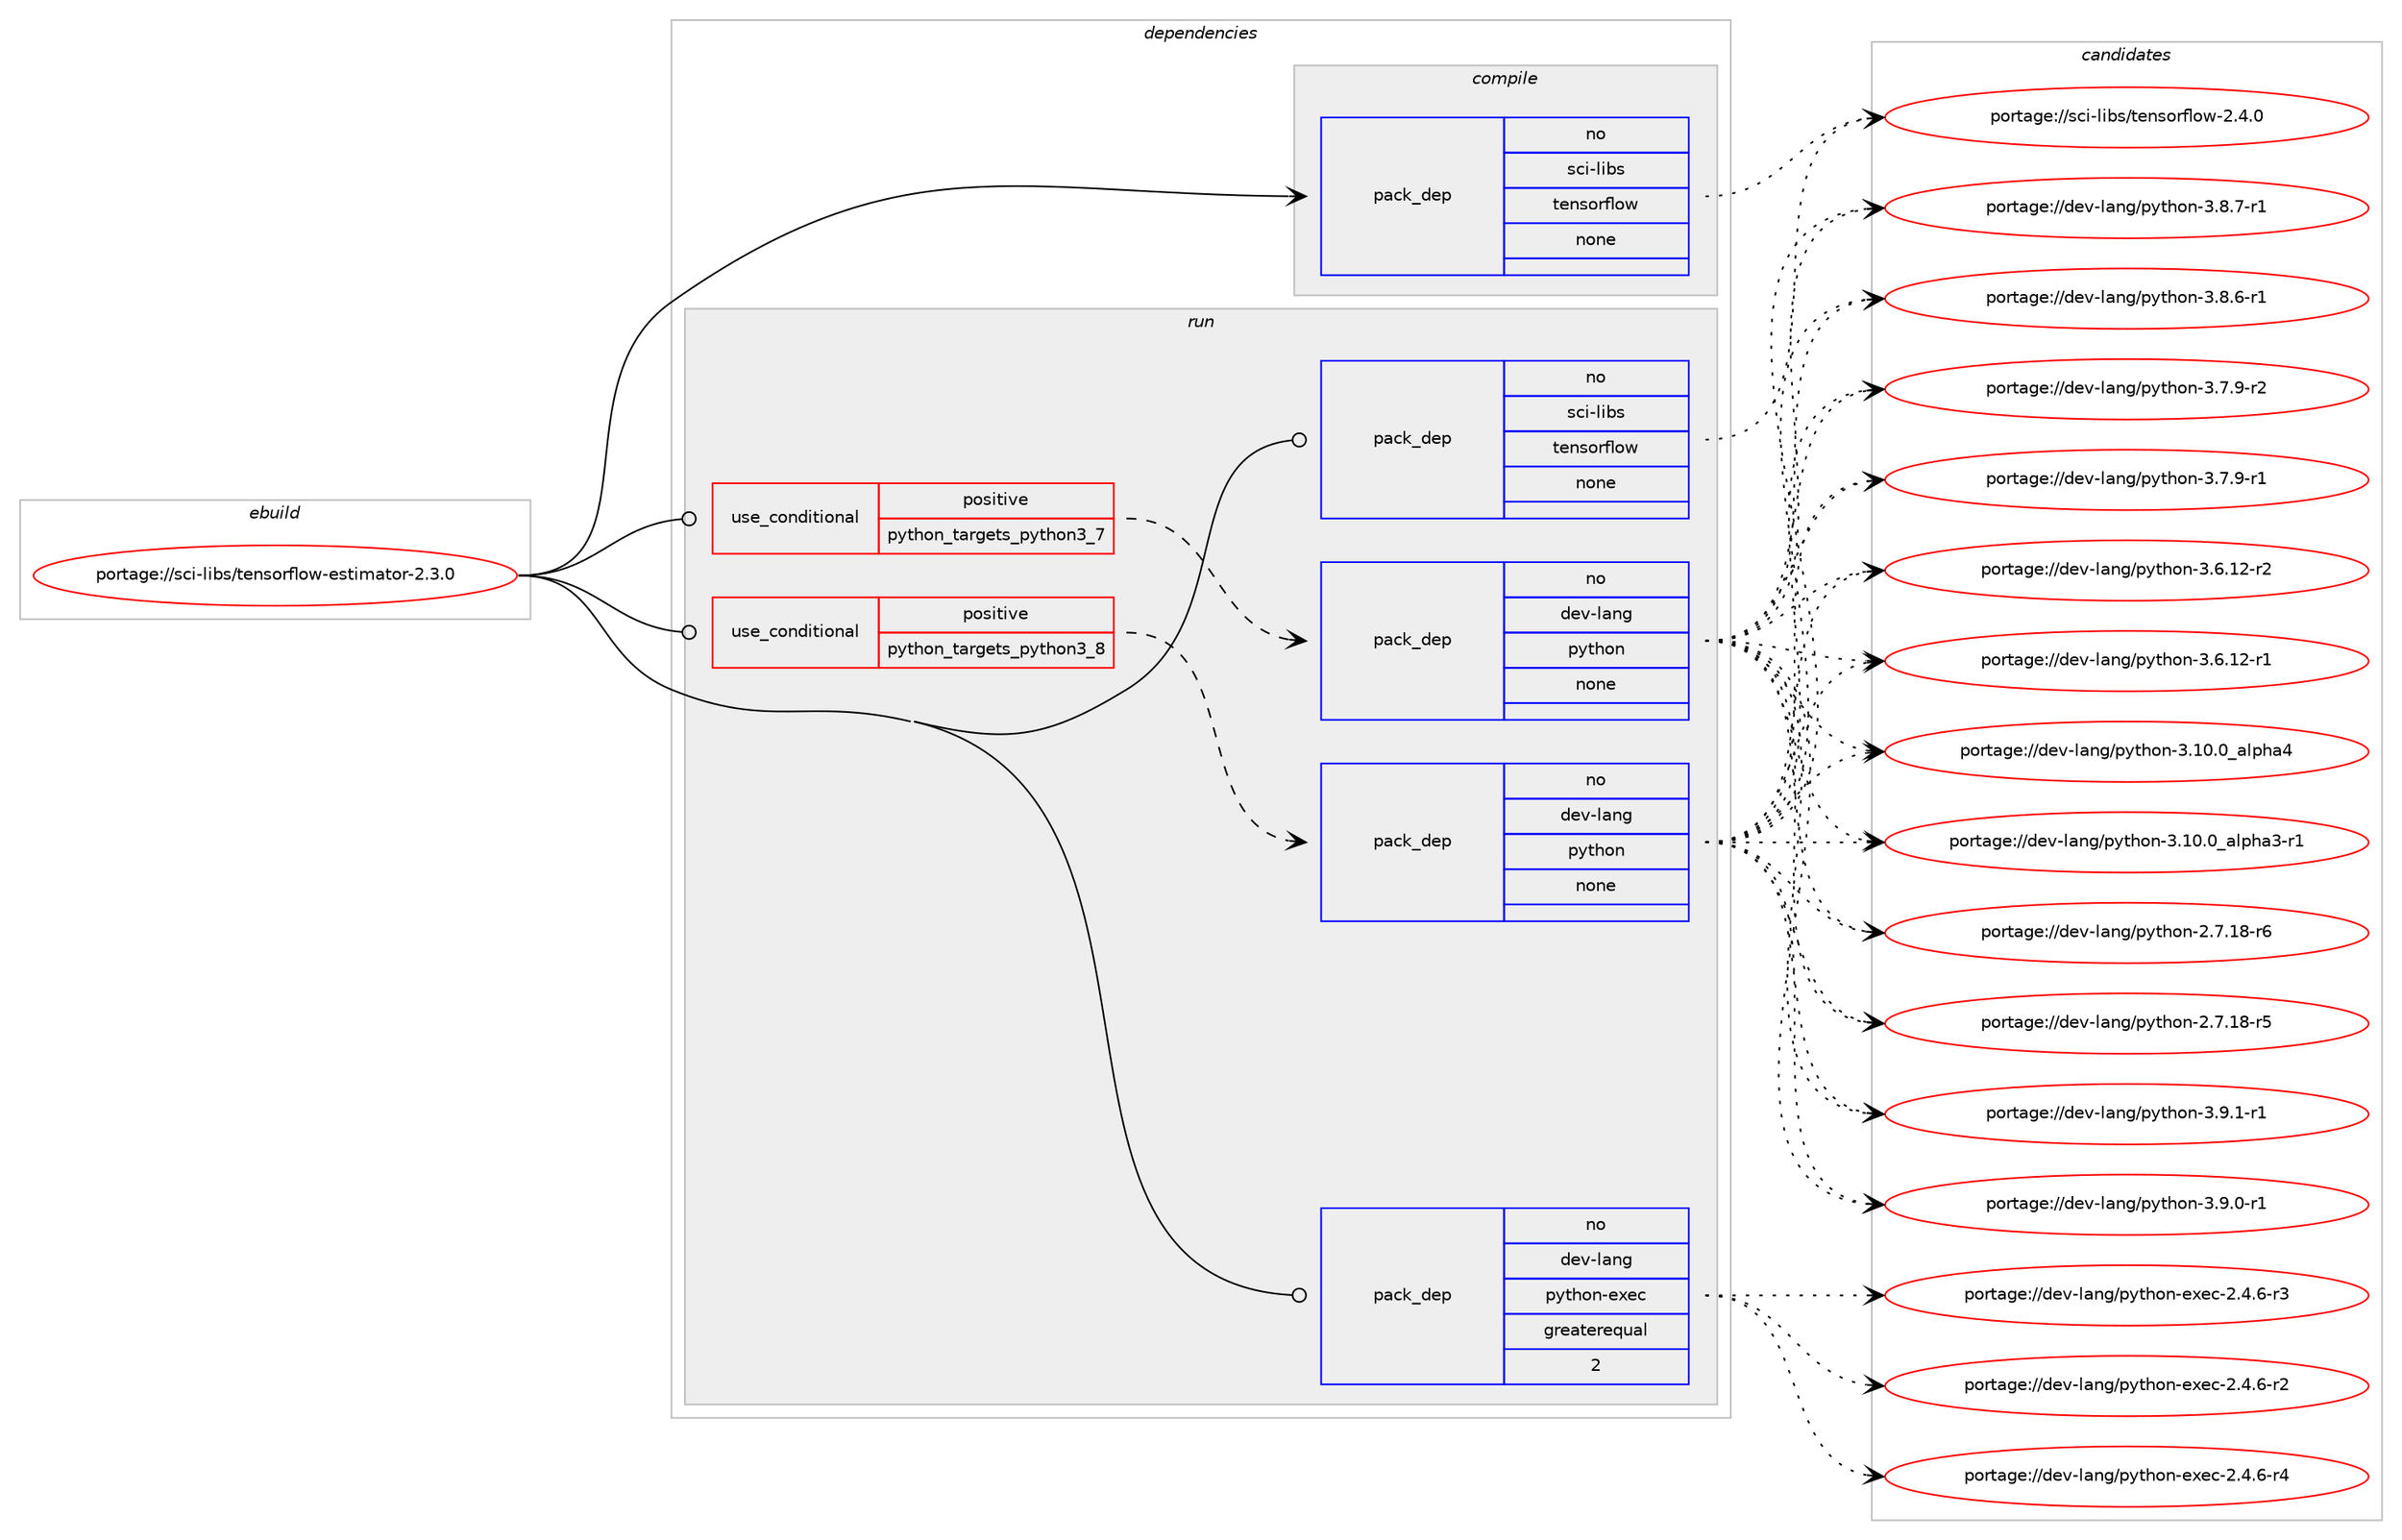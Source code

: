 digraph prolog {

# *************
# Graph options
# *************

newrank=true;
concentrate=true;
compound=true;
graph [rankdir=LR,fontname=Helvetica,fontsize=10,ranksep=1.5];#, ranksep=2.5, nodesep=0.2];
edge  [arrowhead=vee];
node  [fontname=Helvetica,fontsize=10];

# **********
# The ebuild
# **********

subgraph cluster_leftcol {
color=gray;
rank=same;
label=<<i>ebuild</i>>;
id [label="portage://sci-libs/tensorflow-estimator-2.3.0", color=red, width=4, href="../sci-libs/tensorflow-estimator-2.3.0.svg"];
}

# ****************
# The dependencies
# ****************

subgraph cluster_midcol {
color=gray;
label=<<i>dependencies</i>>;
subgraph cluster_compile {
fillcolor="#eeeeee";
style=filled;
label=<<i>compile</i>>;
subgraph pack11280 {
dependency16436 [label=<<TABLE BORDER="0" CELLBORDER="1" CELLSPACING="0" CELLPADDING="4" WIDTH="220"><TR><TD ROWSPAN="6" CELLPADDING="30">pack_dep</TD></TR><TR><TD WIDTH="110">no</TD></TR><TR><TD>sci-libs</TD></TR><TR><TD>tensorflow</TD></TR><TR><TD>none</TD></TR><TR><TD></TD></TR></TABLE>>, shape=none, color=blue];
}
id:e -> dependency16436:w [weight=20,style="solid",arrowhead="vee"];
}
subgraph cluster_compileandrun {
fillcolor="#eeeeee";
style=filled;
label=<<i>compile and run</i>>;
}
subgraph cluster_run {
fillcolor="#eeeeee";
style=filled;
label=<<i>run</i>>;
subgraph cond5027 {
dependency16437 [label=<<TABLE BORDER="0" CELLBORDER="1" CELLSPACING="0" CELLPADDING="4"><TR><TD ROWSPAN="3" CELLPADDING="10">use_conditional</TD></TR><TR><TD>positive</TD></TR><TR><TD>python_targets_python3_7</TD></TR></TABLE>>, shape=none, color=red];
subgraph pack11281 {
dependency16438 [label=<<TABLE BORDER="0" CELLBORDER="1" CELLSPACING="0" CELLPADDING="4" WIDTH="220"><TR><TD ROWSPAN="6" CELLPADDING="30">pack_dep</TD></TR><TR><TD WIDTH="110">no</TD></TR><TR><TD>dev-lang</TD></TR><TR><TD>python</TD></TR><TR><TD>none</TD></TR><TR><TD></TD></TR></TABLE>>, shape=none, color=blue];
}
dependency16437:e -> dependency16438:w [weight=20,style="dashed",arrowhead="vee"];
}
id:e -> dependency16437:w [weight=20,style="solid",arrowhead="odot"];
subgraph cond5028 {
dependency16439 [label=<<TABLE BORDER="0" CELLBORDER="1" CELLSPACING="0" CELLPADDING="4"><TR><TD ROWSPAN="3" CELLPADDING="10">use_conditional</TD></TR><TR><TD>positive</TD></TR><TR><TD>python_targets_python3_8</TD></TR></TABLE>>, shape=none, color=red];
subgraph pack11282 {
dependency16440 [label=<<TABLE BORDER="0" CELLBORDER="1" CELLSPACING="0" CELLPADDING="4" WIDTH="220"><TR><TD ROWSPAN="6" CELLPADDING="30">pack_dep</TD></TR><TR><TD WIDTH="110">no</TD></TR><TR><TD>dev-lang</TD></TR><TR><TD>python</TD></TR><TR><TD>none</TD></TR><TR><TD></TD></TR></TABLE>>, shape=none, color=blue];
}
dependency16439:e -> dependency16440:w [weight=20,style="dashed",arrowhead="vee"];
}
id:e -> dependency16439:w [weight=20,style="solid",arrowhead="odot"];
subgraph pack11283 {
dependency16441 [label=<<TABLE BORDER="0" CELLBORDER="1" CELLSPACING="0" CELLPADDING="4" WIDTH="220"><TR><TD ROWSPAN="6" CELLPADDING="30">pack_dep</TD></TR><TR><TD WIDTH="110">no</TD></TR><TR><TD>dev-lang</TD></TR><TR><TD>python-exec</TD></TR><TR><TD>greaterequal</TD></TR><TR><TD>2</TD></TR></TABLE>>, shape=none, color=blue];
}
id:e -> dependency16441:w [weight=20,style="solid",arrowhead="odot"];
subgraph pack11284 {
dependency16442 [label=<<TABLE BORDER="0" CELLBORDER="1" CELLSPACING="0" CELLPADDING="4" WIDTH="220"><TR><TD ROWSPAN="6" CELLPADDING="30">pack_dep</TD></TR><TR><TD WIDTH="110">no</TD></TR><TR><TD>sci-libs</TD></TR><TR><TD>tensorflow</TD></TR><TR><TD>none</TD></TR><TR><TD></TD></TR></TABLE>>, shape=none, color=blue];
}
id:e -> dependency16442:w [weight=20,style="solid",arrowhead="odot"];
}
}

# **************
# The candidates
# **************

subgraph cluster_choices {
rank=same;
color=gray;
label=<<i>candidates</i>>;

subgraph choice11280 {
color=black;
nodesep=1;
choice11599105451081059811547116101110115111114102108111119455046524648 [label="portage://sci-libs/tensorflow-2.4.0", color=red, width=4,href="../sci-libs/tensorflow-2.4.0.svg"];
dependency16436:e -> choice11599105451081059811547116101110115111114102108111119455046524648:w [style=dotted,weight="100"];
}
subgraph choice11281 {
color=black;
nodesep=1;
choice1001011184510897110103471121211161041111104551465746494511449 [label="portage://dev-lang/python-3.9.1-r1", color=red, width=4,href="../dev-lang/python-3.9.1-r1.svg"];
choice1001011184510897110103471121211161041111104551465746484511449 [label="portage://dev-lang/python-3.9.0-r1", color=red, width=4,href="../dev-lang/python-3.9.0-r1.svg"];
choice1001011184510897110103471121211161041111104551465646554511449 [label="portage://dev-lang/python-3.8.7-r1", color=red, width=4,href="../dev-lang/python-3.8.7-r1.svg"];
choice1001011184510897110103471121211161041111104551465646544511449 [label="portage://dev-lang/python-3.8.6-r1", color=red, width=4,href="../dev-lang/python-3.8.6-r1.svg"];
choice1001011184510897110103471121211161041111104551465546574511450 [label="portage://dev-lang/python-3.7.9-r2", color=red, width=4,href="../dev-lang/python-3.7.9-r2.svg"];
choice1001011184510897110103471121211161041111104551465546574511449 [label="portage://dev-lang/python-3.7.9-r1", color=red, width=4,href="../dev-lang/python-3.7.9-r1.svg"];
choice100101118451089711010347112121116104111110455146544649504511450 [label="portage://dev-lang/python-3.6.12-r2", color=red, width=4,href="../dev-lang/python-3.6.12-r2.svg"];
choice100101118451089711010347112121116104111110455146544649504511449 [label="portage://dev-lang/python-3.6.12-r1", color=red, width=4,href="../dev-lang/python-3.6.12-r1.svg"];
choice1001011184510897110103471121211161041111104551464948464895971081121049752 [label="portage://dev-lang/python-3.10.0_alpha4", color=red, width=4,href="../dev-lang/python-3.10.0_alpha4.svg"];
choice10010111845108971101034711212111610411111045514649484648959710811210497514511449 [label="portage://dev-lang/python-3.10.0_alpha3-r1", color=red, width=4,href="../dev-lang/python-3.10.0_alpha3-r1.svg"];
choice100101118451089711010347112121116104111110455046554649564511454 [label="portage://dev-lang/python-2.7.18-r6", color=red, width=4,href="../dev-lang/python-2.7.18-r6.svg"];
choice100101118451089711010347112121116104111110455046554649564511453 [label="portage://dev-lang/python-2.7.18-r5", color=red, width=4,href="../dev-lang/python-2.7.18-r5.svg"];
dependency16438:e -> choice1001011184510897110103471121211161041111104551465746494511449:w [style=dotted,weight="100"];
dependency16438:e -> choice1001011184510897110103471121211161041111104551465746484511449:w [style=dotted,weight="100"];
dependency16438:e -> choice1001011184510897110103471121211161041111104551465646554511449:w [style=dotted,weight="100"];
dependency16438:e -> choice1001011184510897110103471121211161041111104551465646544511449:w [style=dotted,weight="100"];
dependency16438:e -> choice1001011184510897110103471121211161041111104551465546574511450:w [style=dotted,weight="100"];
dependency16438:e -> choice1001011184510897110103471121211161041111104551465546574511449:w [style=dotted,weight="100"];
dependency16438:e -> choice100101118451089711010347112121116104111110455146544649504511450:w [style=dotted,weight="100"];
dependency16438:e -> choice100101118451089711010347112121116104111110455146544649504511449:w [style=dotted,weight="100"];
dependency16438:e -> choice1001011184510897110103471121211161041111104551464948464895971081121049752:w [style=dotted,weight="100"];
dependency16438:e -> choice10010111845108971101034711212111610411111045514649484648959710811210497514511449:w [style=dotted,weight="100"];
dependency16438:e -> choice100101118451089711010347112121116104111110455046554649564511454:w [style=dotted,weight="100"];
dependency16438:e -> choice100101118451089711010347112121116104111110455046554649564511453:w [style=dotted,weight="100"];
}
subgraph choice11282 {
color=black;
nodesep=1;
choice1001011184510897110103471121211161041111104551465746494511449 [label="portage://dev-lang/python-3.9.1-r1", color=red, width=4,href="../dev-lang/python-3.9.1-r1.svg"];
choice1001011184510897110103471121211161041111104551465746484511449 [label="portage://dev-lang/python-3.9.0-r1", color=red, width=4,href="../dev-lang/python-3.9.0-r1.svg"];
choice1001011184510897110103471121211161041111104551465646554511449 [label="portage://dev-lang/python-3.8.7-r1", color=red, width=4,href="../dev-lang/python-3.8.7-r1.svg"];
choice1001011184510897110103471121211161041111104551465646544511449 [label="portage://dev-lang/python-3.8.6-r1", color=red, width=4,href="../dev-lang/python-3.8.6-r1.svg"];
choice1001011184510897110103471121211161041111104551465546574511450 [label="portage://dev-lang/python-3.7.9-r2", color=red, width=4,href="../dev-lang/python-3.7.9-r2.svg"];
choice1001011184510897110103471121211161041111104551465546574511449 [label="portage://dev-lang/python-3.7.9-r1", color=red, width=4,href="../dev-lang/python-3.7.9-r1.svg"];
choice100101118451089711010347112121116104111110455146544649504511450 [label="portage://dev-lang/python-3.6.12-r2", color=red, width=4,href="../dev-lang/python-3.6.12-r2.svg"];
choice100101118451089711010347112121116104111110455146544649504511449 [label="portage://dev-lang/python-3.6.12-r1", color=red, width=4,href="../dev-lang/python-3.6.12-r1.svg"];
choice1001011184510897110103471121211161041111104551464948464895971081121049752 [label="portage://dev-lang/python-3.10.0_alpha4", color=red, width=4,href="../dev-lang/python-3.10.0_alpha4.svg"];
choice10010111845108971101034711212111610411111045514649484648959710811210497514511449 [label="portage://dev-lang/python-3.10.0_alpha3-r1", color=red, width=4,href="../dev-lang/python-3.10.0_alpha3-r1.svg"];
choice100101118451089711010347112121116104111110455046554649564511454 [label="portage://dev-lang/python-2.7.18-r6", color=red, width=4,href="../dev-lang/python-2.7.18-r6.svg"];
choice100101118451089711010347112121116104111110455046554649564511453 [label="portage://dev-lang/python-2.7.18-r5", color=red, width=4,href="../dev-lang/python-2.7.18-r5.svg"];
dependency16440:e -> choice1001011184510897110103471121211161041111104551465746494511449:w [style=dotted,weight="100"];
dependency16440:e -> choice1001011184510897110103471121211161041111104551465746484511449:w [style=dotted,weight="100"];
dependency16440:e -> choice1001011184510897110103471121211161041111104551465646554511449:w [style=dotted,weight="100"];
dependency16440:e -> choice1001011184510897110103471121211161041111104551465646544511449:w [style=dotted,weight="100"];
dependency16440:e -> choice1001011184510897110103471121211161041111104551465546574511450:w [style=dotted,weight="100"];
dependency16440:e -> choice1001011184510897110103471121211161041111104551465546574511449:w [style=dotted,weight="100"];
dependency16440:e -> choice100101118451089711010347112121116104111110455146544649504511450:w [style=dotted,weight="100"];
dependency16440:e -> choice100101118451089711010347112121116104111110455146544649504511449:w [style=dotted,weight="100"];
dependency16440:e -> choice1001011184510897110103471121211161041111104551464948464895971081121049752:w [style=dotted,weight="100"];
dependency16440:e -> choice10010111845108971101034711212111610411111045514649484648959710811210497514511449:w [style=dotted,weight="100"];
dependency16440:e -> choice100101118451089711010347112121116104111110455046554649564511454:w [style=dotted,weight="100"];
dependency16440:e -> choice100101118451089711010347112121116104111110455046554649564511453:w [style=dotted,weight="100"];
}
subgraph choice11283 {
color=black;
nodesep=1;
choice10010111845108971101034711212111610411111045101120101994550465246544511452 [label="portage://dev-lang/python-exec-2.4.6-r4", color=red, width=4,href="../dev-lang/python-exec-2.4.6-r4.svg"];
choice10010111845108971101034711212111610411111045101120101994550465246544511451 [label="portage://dev-lang/python-exec-2.4.6-r3", color=red, width=4,href="../dev-lang/python-exec-2.4.6-r3.svg"];
choice10010111845108971101034711212111610411111045101120101994550465246544511450 [label="portage://dev-lang/python-exec-2.4.6-r2", color=red, width=4,href="../dev-lang/python-exec-2.4.6-r2.svg"];
dependency16441:e -> choice10010111845108971101034711212111610411111045101120101994550465246544511452:w [style=dotted,weight="100"];
dependency16441:e -> choice10010111845108971101034711212111610411111045101120101994550465246544511451:w [style=dotted,weight="100"];
dependency16441:e -> choice10010111845108971101034711212111610411111045101120101994550465246544511450:w [style=dotted,weight="100"];
}
subgraph choice11284 {
color=black;
nodesep=1;
choice11599105451081059811547116101110115111114102108111119455046524648 [label="portage://sci-libs/tensorflow-2.4.0", color=red, width=4,href="../sci-libs/tensorflow-2.4.0.svg"];
dependency16442:e -> choice11599105451081059811547116101110115111114102108111119455046524648:w [style=dotted,weight="100"];
}
}

}
